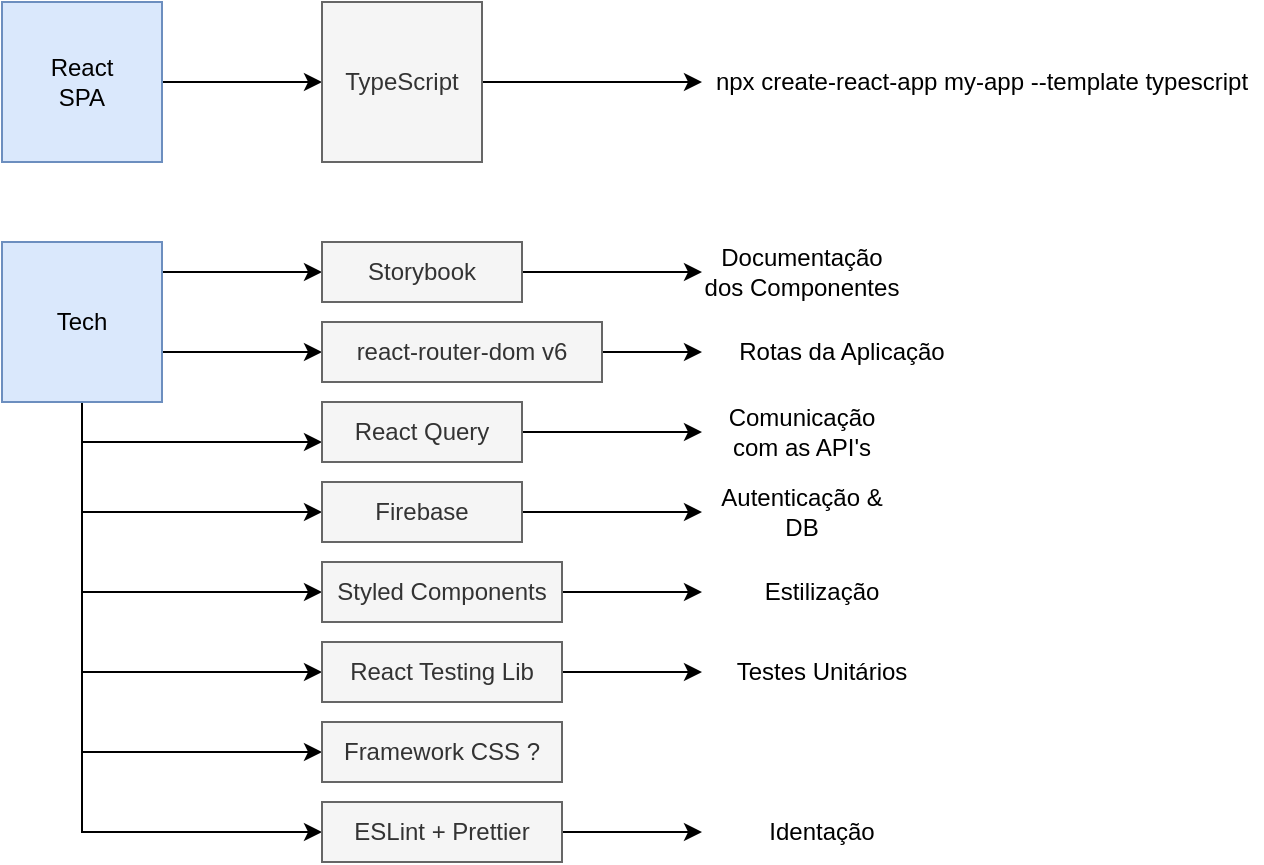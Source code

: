<mxfile version="16.2.4" type="github">
  <diagram id="ZKbcPqMe4jBBzjfeDMgt" name="Page-1">
    <mxGraphModel dx="981" dy="550" grid="1" gridSize="10" guides="1" tooltips="1" connect="1" arrows="1" fold="1" page="1" pageScale="1" pageWidth="850" pageHeight="1100" math="0" shadow="0">
      <root>
        <mxCell id="0" />
        <mxCell id="1" parent="0" />
        <mxCell id="QAu8P93m0b1dn1SRwFHF-37" value="" style="edgeStyle=orthogonalEdgeStyle;rounded=0;orthogonalLoop=1;jettySize=auto;html=1;" edge="1" parent="1" source="QAu8P93m0b1dn1SRwFHF-1" target="QAu8P93m0b1dn1SRwFHF-36">
          <mxGeometry relative="1" as="geometry" />
        </mxCell>
        <mxCell id="QAu8P93m0b1dn1SRwFHF-1" value="React&lt;br&gt;SPA" style="whiteSpace=wrap;html=1;aspect=fixed;fillColor=#dae8fc;strokeColor=#6c8ebf;" vertex="1" parent="1">
          <mxGeometry x="40" y="40" width="80" height="80" as="geometry" />
        </mxCell>
        <mxCell id="QAu8P93m0b1dn1SRwFHF-6" style="edgeStyle=orthogonalEdgeStyle;rounded=0;orthogonalLoop=1;jettySize=auto;html=1;" edge="1" parent="1" source="QAu8P93m0b1dn1SRwFHF-4" target="QAu8P93m0b1dn1SRwFHF-5">
          <mxGeometry relative="1" as="geometry">
            <Array as="points">
              <mxPoint x="140" y="175" />
              <mxPoint x="140" y="175" />
            </Array>
          </mxGeometry>
        </mxCell>
        <mxCell id="QAu8P93m0b1dn1SRwFHF-10" style="edgeStyle=orthogonalEdgeStyle;rounded=0;orthogonalLoop=1;jettySize=auto;html=1;" edge="1" parent="1" source="QAu8P93m0b1dn1SRwFHF-4" target="QAu8P93m0b1dn1SRwFHF-9">
          <mxGeometry relative="1" as="geometry">
            <mxPoint x="110" y="280" as="targetPoint" />
            <Array as="points">
              <mxPoint x="80" y="260" />
            </Array>
          </mxGeometry>
        </mxCell>
        <mxCell id="QAu8P93m0b1dn1SRwFHF-18" style="edgeStyle=orthogonalEdgeStyle;rounded=0;orthogonalLoop=1;jettySize=auto;html=1;" edge="1" parent="1" source="QAu8P93m0b1dn1SRwFHF-4" target="QAu8P93m0b1dn1SRwFHF-17">
          <mxGeometry relative="1" as="geometry">
            <Array as="points">
              <mxPoint x="80" y="295" />
            </Array>
          </mxGeometry>
        </mxCell>
        <mxCell id="QAu8P93m0b1dn1SRwFHF-21" style="edgeStyle=orthogonalEdgeStyle;rounded=0;orthogonalLoop=1;jettySize=auto;html=1;" edge="1" parent="1" source="QAu8P93m0b1dn1SRwFHF-4" target="QAu8P93m0b1dn1SRwFHF-7">
          <mxGeometry relative="1" as="geometry">
            <Array as="points">
              <mxPoint x="150" y="215" />
              <mxPoint x="150" y="215" />
            </Array>
          </mxGeometry>
        </mxCell>
        <mxCell id="QAu8P93m0b1dn1SRwFHF-23" style="edgeStyle=orthogonalEdgeStyle;rounded=0;orthogonalLoop=1;jettySize=auto;html=1;" edge="1" parent="1" source="QAu8P93m0b1dn1SRwFHF-4" target="QAu8P93m0b1dn1SRwFHF-22">
          <mxGeometry relative="1" as="geometry">
            <Array as="points">
              <mxPoint x="80" y="335" />
            </Array>
          </mxGeometry>
        </mxCell>
        <mxCell id="QAu8P93m0b1dn1SRwFHF-29" style="edgeStyle=orthogonalEdgeStyle;rounded=0;orthogonalLoop=1;jettySize=auto;html=1;" edge="1" parent="1" source="QAu8P93m0b1dn1SRwFHF-4" target="QAu8P93m0b1dn1SRwFHF-26">
          <mxGeometry relative="1" as="geometry">
            <Array as="points">
              <mxPoint x="80" y="375" />
            </Array>
          </mxGeometry>
        </mxCell>
        <mxCell id="QAu8P93m0b1dn1SRwFHF-31" style="edgeStyle=orthogonalEdgeStyle;rounded=0;orthogonalLoop=1;jettySize=auto;html=1;" edge="1" parent="1" source="QAu8P93m0b1dn1SRwFHF-4" target="QAu8P93m0b1dn1SRwFHF-30">
          <mxGeometry relative="1" as="geometry">
            <Array as="points">
              <mxPoint x="80" y="415" />
            </Array>
          </mxGeometry>
        </mxCell>
        <mxCell id="QAu8P93m0b1dn1SRwFHF-33" style="edgeStyle=orthogonalEdgeStyle;rounded=0;orthogonalLoop=1;jettySize=auto;html=1;" edge="1" parent="1" source="QAu8P93m0b1dn1SRwFHF-4" target="QAu8P93m0b1dn1SRwFHF-32">
          <mxGeometry relative="1" as="geometry">
            <Array as="points">
              <mxPoint x="80" y="455" />
            </Array>
          </mxGeometry>
        </mxCell>
        <mxCell id="QAu8P93m0b1dn1SRwFHF-4" value="Tech" style="whiteSpace=wrap;html=1;aspect=fixed;fillColor=#dae8fc;strokeColor=#6c8ebf;" vertex="1" parent="1">
          <mxGeometry x="40" y="160" width="80" height="80" as="geometry" />
        </mxCell>
        <mxCell id="QAu8P93m0b1dn1SRwFHF-12" value="" style="edgeStyle=orthogonalEdgeStyle;rounded=0;orthogonalLoop=1;jettySize=auto;html=1;" edge="1" parent="1" source="QAu8P93m0b1dn1SRwFHF-5" target="QAu8P93m0b1dn1SRwFHF-11">
          <mxGeometry relative="1" as="geometry" />
        </mxCell>
        <mxCell id="QAu8P93m0b1dn1SRwFHF-5" value="Storybook" style="text;html=1;strokeColor=#666666;fillColor=#f5f5f5;align=center;verticalAlign=middle;whiteSpace=wrap;rounded=0;fontColor=#333333;" vertex="1" parent="1">
          <mxGeometry x="200" y="160" width="100" height="30" as="geometry" />
        </mxCell>
        <mxCell id="QAu8P93m0b1dn1SRwFHF-14" value="" style="edgeStyle=orthogonalEdgeStyle;rounded=0;orthogonalLoop=1;jettySize=auto;html=1;" edge="1" parent="1" source="QAu8P93m0b1dn1SRwFHF-7" target="QAu8P93m0b1dn1SRwFHF-13">
          <mxGeometry relative="1" as="geometry" />
        </mxCell>
        <mxCell id="QAu8P93m0b1dn1SRwFHF-7" value="react-router-dom v6" style="text;html=1;strokeColor=#666666;fillColor=#f5f5f5;align=center;verticalAlign=middle;whiteSpace=wrap;rounded=0;fontColor=#333333;" vertex="1" parent="1">
          <mxGeometry x="200" y="200" width="140" height="30" as="geometry" />
        </mxCell>
        <mxCell id="QAu8P93m0b1dn1SRwFHF-16" value="" style="edgeStyle=orthogonalEdgeStyle;rounded=0;orthogonalLoop=1;jettySize=auto;html=1;" edge="1" parent="1" source="QAu8P93m0b1dn1SRwFHF-9" target="QAu8P93m0b1dn1SRwFHF-15">
          <mxGeometry relative="1" as="geometry" />
        </mxCell>
        <mxCell id="QAu8P93m0b1dn1SRwFHF-9" value="React Query" style="text;html=1;strokeColor=#666666;fillColor=#f5f5f5;align=center;verticalAlign=middle;whiteSpace=wrap;rounded=0;fontColor=#333333;" vertex="1" parent="1">
          <mxGeometry x="200" y="240" width="100" height="30" as="geometry" />
        </mxCell>
        <mxCell id="QAu8P93m0b1dn1SRwFHF-11" value="Documentação dos Componentes" style="text;html=1;align=center;verticalAlign=middle;whiteSpace=wrap;rounded=0;" vertex="1" parent="1">
          <mxGeometry x="390" y="160" width="100" height="30" as="geometry" />
        </mxCell>
        <mxCell id="QAu8P93m0b1dn1SRwFHF-13" value="Rotas da Aplicação" style="text;html=1;align=center;verticalAlign=middle;whiteSpace=wrap;rounded=0;" vertex="1" parent="1">
          <mxGeometry x="390" y="200" width="140" height="30" as="geometry" />
        </mxCell>
        <mxCell id="QAu8P93m0b1dn1SRwFHF-15" value="Comunicação com as API&#39;s" style="text;html=1;align=center;verticalAlign=middle;whiteSpace=wrap;rounded=0;" vertex="1" parent="1">
          <mxGeometry x="390" y="240" width="100" height="30" as="geometry" />
        </mxCell>
        <mxCell id="QAu8P93m0b1dn1SRwFHF-20" value="" style="edgeStyle=orthogonalEdgeStyle;rounded=0;orthogonalLoop=1;jettySize=auto;html=1;" edge="1" parent="1" source="QAu8P93m0b1dn1SRwFHF-17" target="QAu8P93m0b1dn1SRwFHF-19">
          <mxGeometry relative="1" as="geometry" />
        </mxCell>
        <mxCell id="QAu8P93m0b1dn1SRwFHF-17" value="Firebase" style="text;html=1;strokeColor=#666666;fillColor=#f5f5f5;align=center;verticalAlign=middle;whiteSpace=wrap;rounded=0;fontColor=#333333;" vertex="1" parent="1">
          <mxGeometry x="200" y="280" width="100" height="30" as="geometry" />
        </mxCell>
        <mxCell id="QAu8P93m0b1dn1SRwFHF-19" value="Autenticação &amp;amp; DB" style="text;html=1;align=center;verticalAlign=middle;whiteSpace=wrap;rounded=0;" vertex="1" parent="1">
          <mxGeometry x="390" y="280" width="100" height="30" as="geometry" />
        </mxCell>
        <mxCell id="QAu8P93m0b1dn1SRwFHF-25" value="" style="edgeStyle=orthogonalEdgeStyle;rounded=0;orthogonalLoop=1;jettySize=auto;html=1;" edge="1" parent="1" source="QAu8P93m0b1dn1SRwFHF-22" target="QAu8P93m0b1dn1SRwFHF-24">
          <mxGeometry relative="1" as="geometry" />
        </mxCell>
        <mxCell id="QAu8P93m0b1dn1SRwFHF-22" value="Styled Components" style="text;html=1;strokeColor=#666666;fillColor=#f5f5f5;align=center;verticalAlign=middle;whiteSpace=wrap;rounded=0;fontColor=#333333;" vertex="1" parent="1">
          <mxGeometry x="200" y="320" width="120" height="30" as="geometry" />
        </mxCell>
        <mxCell id="QAu8P93m0b1dn1SRwFHF-24" value="Estilização" style="text;html=1;align=center;verticalAlign=middle;whiteSpace=wrap;rounded=0;" vertex="1" parent="1">
          <mxGeometry x="390" y="320" width="120" height="30" as="geometry" />
        </mxCell>
        <mxCell id="QAu8P93m0b1dn1SRwFHF-28" style="edgeStyle=orthogonalEdgeStyle;rounded=0;orthogonalLoop=1;jettySize=auto;html=1;" edge="1" parent="1" source="QAu8P93m0b1dn1SRwFHF-26" target="QAu8P93m0b1dn1SRwFHF-27">
          <mxGeometry relative="1" as="geometry" />
        </mxCell>
        <mxCell id="QAu8P93m0b1dn1SRwFHF-26" value="React Testing Lib" style="text;html=1;strokeColor=#666666;fillColor=#f5f5f5;align=center;verticalAlign=middle;whiteSpace=wrap;rounded=0;fontColor=#333333;" vertex="1" parent="1">
          <mxGeometry x="200" y="360" width="120" height="30" as="geometry" />
        </mxCell>
        <mxCell id="QAu8P93m0b1dn1SRwFHF-27" value="Testes Unitários" style="text;html=1;align=center;verticalAlign=middle;whiteSpace=wrap;rounded=0;" vertex="1" parent="1">
          <mxGeometry x="390" y="360" width="120" height="30" as="geometry" />
        </mxCell>
        <mxCell id="QAu8P93m0b1dn1SRwFHF-30" value="Framework CSS ?" style="text;html=1;strokeColor=#666666;fillColor=#f5f5f5;align=center;verticalAlign=middle;whiteSpace=wrap;rounded=0;fontColor=#333333;" vertex="1" parent="1">
          <mxGeometry x="200" y="400" width="120" height="30" as="geometry" />
        </mxCell>
        <mxCell id="QAu8P93m0b1dn1SRwFHF-35" style="edgeStyle=orthogonalEdgeStyle;rounded=0;orthogonalLoop=1;jettySize=auto;html=1;" edge="1" parent="1" source="QAu8P93m0b1dn1SRwFHF-32" target="QAu8P93m0b1dn1SRwFHF-34">
          <mxGeometry relative="1" as="geometry" />
        </mxCell>
        <mxCell id="QAu8P93m0b1dn1SRwFHF-32" value="ESLint + Prettier" style="text;html=1;strokeColor=#666666;fillColor=#f5f5f5;align=center;verticalAlign=middle;whiteSpace=wrap;rounded=0;fontColor=#333333;" vertex="1" parent="1">
          <mxGeometry x="200" y="440" width="120" height="30" as="geometry" />
        </mxCell>
        <mxCell id="QAu8P93m0b1dn1SRwFHF-34" value="Identação" style="text;html=1;align=center;verticalAlign=middle;whiteSpace=wrap;rounded=0;" vertex="1" parent="1">
          <mxGeometry x="390" y="440" width="120" height="30" as="geometry" />
        </mxCell>
        <mxCell id="QAu8P93m0b1dn1SRwFHF-39" style="edgeStyle=orthogonalEdgeStyle;rounded=0;orthogonalLoop=1;jettySize=auto;html=1;" edge="1" parent="1" source="QAu8P93m0b1dn1SRwFHF-36" target="QAu8P93m0b1dn1SRwFHF-38">
          <mxGeometry relative="1" as="geometry" />
        </mxCell>
        <mxCell id="QAu8P93m0b1dn1SRwFHF-36" value="TypeScript" style="whiteSpace=wrap;html=1;aspect=fixed;fillColor=#f5f5f5;strokeColor=#666666;fontColor=#333333;" vertex="1" parent="1">
          <mxGeometry x="200" y="40" width="80" height="80" as="geometry" />
        </mxCell>
        <mxCell id="QAu8P93m0b1dn1SRwFHF-38" value="npx create-react-app my-app --template typescript" style="text;html=1;strokeColor=none;fillColor=none;align=center;verticalAlign=middle;whiteSpace=wrap;rounded=0;" vertex="1" parent="1">
          <mxGeometry x="390" y="65" width="280" height="30" as="geometry" />
        </mxCell>
      </root>
    </mxGraphModel>
  </diagram>
</mxfile>
